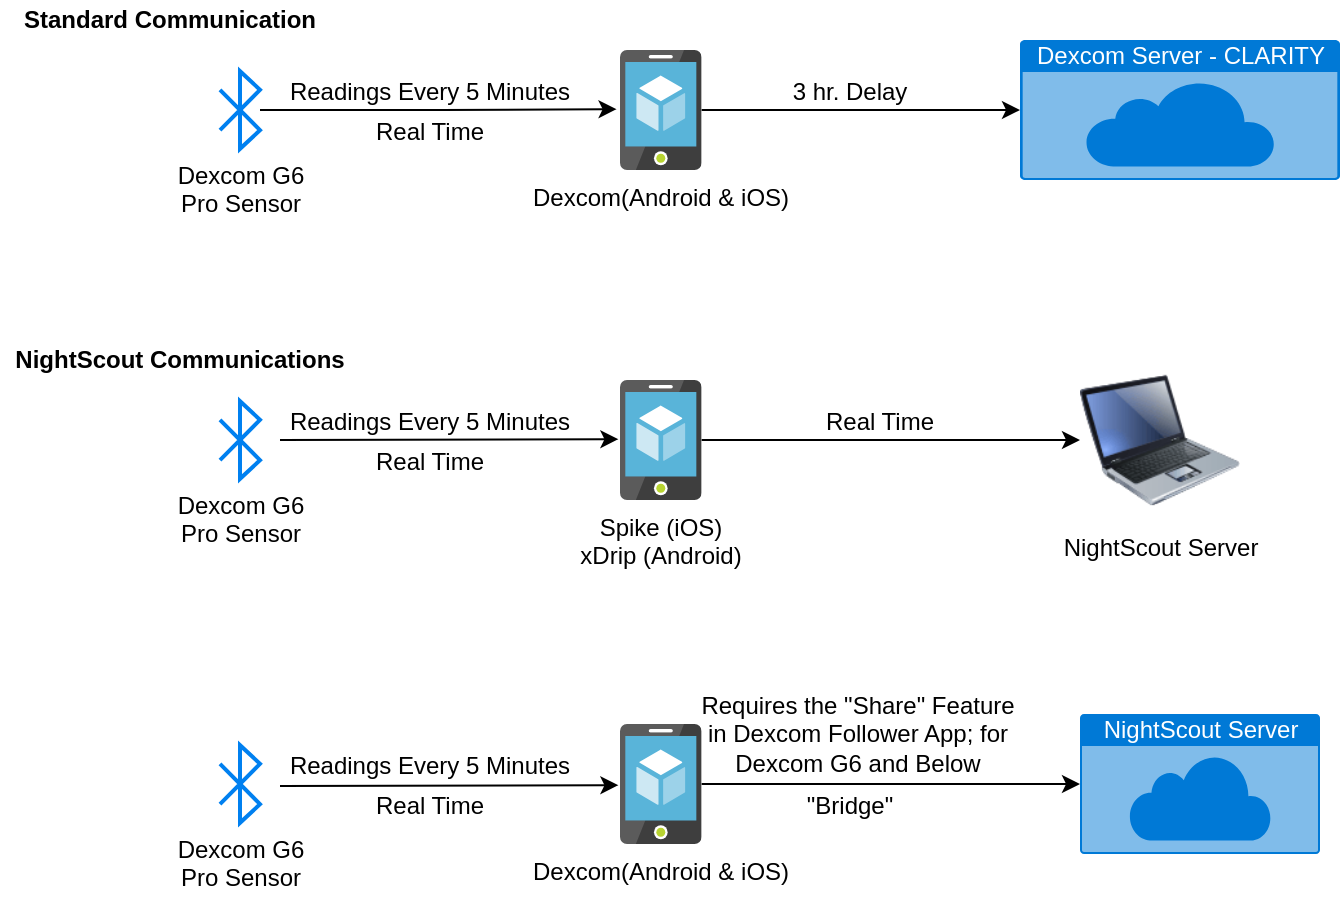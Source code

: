 <mxfile version="13.7.3" type="device"><diagram id="KD1YrvnqC-HoXkTzpI4M" name="Comm Pathways"><mxGraphModel dx="1178" dy="676" grid="1" gridSize="10" guides="1" tooltips="1" connect="1" arrows="1" fold="1" page="1" pageScale="1" pageWidth="850" pageHeight="1100" math="0" shadow="0"><root><mxCell id="0"/><mxCell id="1" parent="0"/><mxCell id="5zZEWKDv6htJjgXh5J6F-3" value="Dexcom Server - CLARITY" style="html=1;strokeColor=none;fillColor=#0079D6;labelPosition=center;verticalLabelPosition=middle;verticalAlign=top;align=center;fontSize=12;outlineConnect=0;spacingTop=-6;fontColor=#FFFFFF;shape=mxgraph.sitemap.cloud;" parent="1" vertex="1"><mxGeometry x="520" y="70" width="160" height="70" as="geometry"/></mxCell><mxCell id="5zZEWKDv6htJjgXh5J6F-24" style="edgeStyle=orthogonalEdgeStyle;rounded=0;orthogonalLoop=1;jettySize=auto;html=1;entryX=0;entryY=0.5;entryDx=0;entryDy=0;" parent="1" source="5zZEWKDv6htJjgXh5J6F-6" target="5zZEWKDv6htJjgXh5J6F-15" edge="1"><mxGeometry relative="1" as="geometry"/></mxCell><mxCell id="5zZEWKDv6htJjgXh5J6F-6" value="Spike (iOS)&lt;br&gt;xDrip (Android)" style="aspect=fixed;html=1;points=[];align=center;image;fontSize=12;image=img/lib/mscae/App_Service_Mobile_App.svg;" parent="1" vertex="1"><mxGeometry x="320" y="240" width="40.8" height="60" as="geometry"/></mxCell><mxCell id="5zZEWKDv6htJjgXh5J6F-22" style="edgeStyle=orthogonalEdgeStyle;rounded=0;orthogonalLoop=1;jettySize=auto;html=1;entryX=0;entryY=0.5;entryDx=0;entryDy=0;entryPerimeter=0;" parent="1" source="5zZEWKDv6htJjgXh5J6F-7" target="5zZEWKDv6htJjgXh5J6F-3" edge="1"><mxGeometry relative="1" as="geometry"/></mxCell><mxCell id="5zZEWKDv6htJjgXh5J6F-7" value="Dexcom(Android &amp;amp; iOS)" style="aspect=fixed;html=1;points=[];align=center;image;fontSize=12;image=img/lib/mscae/App_Service_Mobile_App.svg;" parent="1" vertex="1"><mxGeometry x="320" y="75" width="40.8" height="60" as="geometry"/></mxCell><mxCell id="5zZEWKDv6htJjgXh5J6F-15" value="NightScout Server" style="image;html=1;image=img/lib/clip_art/computers/Laptop_128x128.png" parent="1" vertex="1"><mxGeometry x="550" y="230" width="80" height="80" as="geometry"/></mxCell><mxCell id="5zZEWKDv6htJjgXh5J6F-19" value="Dexcom G6&lt;br&gt;Pro Sensor" style="html=1;verticalLabelPosition=bottom;align=center;labelBackgroundColor=#ffffff;verticalAlign=top;strokeWidth=2;strokeColor=#0080F0;shadow=0;dashed=0;shape=mxgraph.ios7.icons.bluetooth;pointerEvents=1" parent="1" vertex="1"><mxGeometry x="120" y="250.6" width="20" height="38.8" as="geometry"/></mxCell><mxCell id="5zZEWKDv6htJjgXh5J6F-21" style="edgeStyle=orthogonalEdgeStyle;rounded=0;orthogonalLoop=1;jettySize=auto;html=1;entryX=-0.042;entryY=0.493;entryDx=0;entryDy=0;entryPerimeter=0;" parent="1" source="5zZEWKDv6htJjgXh5J6F-20" target="5zZEWKDv6htJjgXh5J6F-7" edge="1"><mxGeometry relative="1" as="geometry"/></mxCell><mxCell id="5zZEWKDv6htJjgXh5J6F-20" value="Dexcom G6&lt;br&gt;Pro Sensor" style="html=1;verticalLabelPosition=bottom;align=center;labelBackgroundColor=#ffffff;verticalAlign=top;strokeWidth=2;strokeColor=#0080F0;shadow=0;dashed=0;shape=mxgraph.ios7.icons.bluetooth;pointerEvents=1" parent="1" vertex="1"><mxGeometry x="120" y="85.6" width="20" height="38.8" as="geometry"/></mxCell><mxCell id="JAEkrSddJ51V3KZ2KWGr-1" value="NightScout Server" style="html=1;strokeColor=none;fillColor=#0079D6;labelPosition=center;verticalLabelPosition=middle;verticalAlign=top;align=center;fontSize=12;outlineConnect=0;spacingTop=-6;fontColor=#FFFFFF;shape=mxgraph.sitemap.cloud;" vertex="1" parent="1"><mxGeometry x="550" y="407" width="120" height="70" as="geometry"/></mxCell><mxCell id="JAEkrSddJ51V3KZ2KWGr-2" style="edgeStyle=orthogonalEdgeStyle;rounded=0;orthogonalLoop=1;jettySize=auto;html=1;entryX=0;entryY=0.5;entryDx=0;entryDy=0;entryPerimeter=0;" edge="1" parent="1" source="JAEkrSddJ51V3KZ2KWGr-3" target="JAEkrSddJ51V3KZ2KWGr-1"><mxGeometry relative="1" as="geometry"/></mxCell><mxCell id="JAEkrSddJ51V3KZ2KWGr-3" value="Dexcom(Android &amp;amp; iOS)" style="aspect=fixed;html=1;points=[];align=center;image;fontSize=12;image=img/lib/mscae/App_Service_Mobile_App.svg;" vertex="1" parent="1"><mxGeometry x="320" y="412" width="40.8" height="60" as="geometry"/></mxCell><mxCell id="JAEkrSddJ51V3KZ2KWGr-5" value="Dexcom G6&lt;br&gt;Pro Sensor" style="html=1;verticalLabelPosition=bottom;align=center;labelBackgroundColor=#ffffff;verticalAlign=top;strokeWidth=2;strokeColor=#0080F0;shadow=0;dashed=0;shape=mxgraph.ios7.icons.bluetooth;pointerEvents=1" vertex="1" parent="1"><mxGeometry x="120" y="422.6" width="20" height="38.8" as="geometry"/></mxCell><mxCell id="JAEkrSddJ51V3KZ2KWGr-6" value="&quot;Bridge&quot;" style="text;html=1;strokeColor=none;fillColor=none;align=center;verticalAlign=middle;whiteSpace=wrap;rounded=0;" vertex="1" parent="1"><mxGeometry x="415" y="442.6" width="40" height="20" as="geometry"/></mxCell><mxCell id="JAEkrSddJ51V3KZ2KWGr-8" value="Requires the &quot;Share&quot; Feature in Dexcom Follower App; for Dexcom G6 and Below" style="text;html=1;strokeColor=none;fillColor=none;align=center;verticalAlign=middle;whiteSpace=wrap;rounded=0;" vertex="1" parent="1"><mxGeometry x="354" y="407" width="170" height="20" as="geometry"/></mxCell><mxCell id="JAEkrSddJ51V3KZ2KWGr-11" value="3 hr. Delay" style="text;html=1;strokeColor=none;fillColor=none;align=center;verticalAlign=middle;whiteSpace=wrap;rounded=0;" vertex="1" parent="1"><mxGeometry x="400" y="85.6" width="70" height="20" as="geometry"/></mxCell><mxCell id="JAEkrSddJ51V3KZ2KWGr-12" value="&lt;b&gt;Standard Communication&lt;/b&gt;" style="text;html=1;strokeColor=none;fillColor=none;align=center;verticalAlign=middle;whiteSpace=wrap;rounded=0;" vertex="1" parent="1"><mxGeometry x="10" y="50" width="170" height="20" as="geometry"/></mxCell><mxCell id="JAEkrSddJ51V3KZ2KWGr-15" value="Real Time" style="text;html=1;strokeColor=none;fillColor=none;align=center;verticalAlign=middle;whiteSpace=wrap;rounded=0;" vertex="1" parent="1"><mxGeometry x="165" y="105.6" width="120" height="20" as="geometry"/></mxCell><mxCell id="JAEkrSddJ51V3KZ2KWGr-16" value="Readings Every 5 Minutes" style="text;html=1;strokeColor=none;fillColor=none;align=center;verticalAlign=middle;whiteSpace=wrap;rounded=0;" vertex="1" parent="1"><mxGeometry x="150" y="85.6" width="150" height="20" as="geometry"/></mxCell><mxCell id="JAEkrSddJ51V3KZ2KWGr-18" value="&lt;b&gt;NightScout Communications&lt;/b&gt;" style="text;html=1;strokeColor=none;fillColor=none;align=center;verticalAlign=middle;whiteSpace=wrap;rounded=0;" vertex="1" parent="1"><mxGeometry x="10" y="220" width="180" height="20" as="geometry"/></mxCell><mxCell id="JAEkrSddJ51V3KZ2KWGr-21" style="edgeStyle=orthogonalEdgeStyle;rounded=0;orthogonalLoop=1;jettySize=auto;html=1;entryX=0;entryY=0.5;entryDx=0;entryDy=0;entryPerimeter=0;" edge="1" parent="1"><mxGeometry relative="1" as="geometry"><mxPoint x="150" y="270" as="sourcePoint"/><mxPoint x="319.2" y="269.58" as="targetPoint"/><Array as="points"><mxPoint x="319" y="270"/></Array></mxGeometry></mxCell><mxCell id="JAEkrSddJ51V3KZ2KWGr-22" style="edgeStyle=orthogonalEdgeStyle;rounded=0;orthogonalLoop=1;jettySize=auto;html=1;entryX=0;entryY=0.5;entryDx=0;entryDy=0;entryPerimeter=0;" edge="1" parent="1"><mxGeometry relative="1" as="geometry"><mxPoint x="150" y="443.02" as="sourcePoint"/><mxPoint x="319.2" y="442.6" as="targetPoint"/><Array as="points"><mxPoint x="319" y="443.02"/></Array></mxGeometry></mxCell><mxCell id="JAEkrSddJ51V3KZ2KWGr-23" value="Real Time" style="text;html=1;strokeColor=none;fillColor=none;align=center;verticalAlign=middle;whiteSpace=wrap;rounded=0;" vertex="1" parent="1"><mxGeometry x="165" y="270.6" width="120" height="20" as="geometry"/></mxCell><mxCell id="JAEkrSddJ51V3KZ2KWGr-24" value="Readings Every 5 Minutes" style="text;html=1;strokeColor=none;fillColor=none;align=center;verticalAlign=middle;whiteSpace=wrap;rounded=0;" vertex="1" parent="1"><mxGeometry x="150" y="250.6" width="150" height="20" as="geometry"/></mxCell><mxCell id="JAEkrSddJ51V3KZ2KWGr-25" value="Real Time" style="text;html=1;strokeColor=none;fillColor=none;align=center;verticalAlign=middle;whiteSpace=wrap;rounded=0;" vertex="1" parent="1"><mxGeometry x="165" y="442.6" width="120" height="20" as="geometry"/></mxCell><mxCell id="JAEkrSddJ51V3KZ2KWGr-26" value="Readings Every 5 Minutes" style="text;html=1;strokeColor=none;fillColor=none;align=center;verticalAlign=middle;whiteSpace=wrap;rounded=0;" vertex="1" parent="1"><mxGeometry x="150" y="422.6" width="150" height="20" as="geometry"/></mxCell><mxCell id="JAEkrSddJ51V3KZ2KWGr-27" value="Real Time" style="text;html=1;strokeColor=none;fillColor=none;align=center;verticalAlign=middle;whiteSpace=wrap;rounded=0;" vertex="1" parent="1"><mxGeometry x="390" y="250.6" width="120" height="20" as="geometry"/></mxCell></root></mxGraphModel></diagram></mxfile>